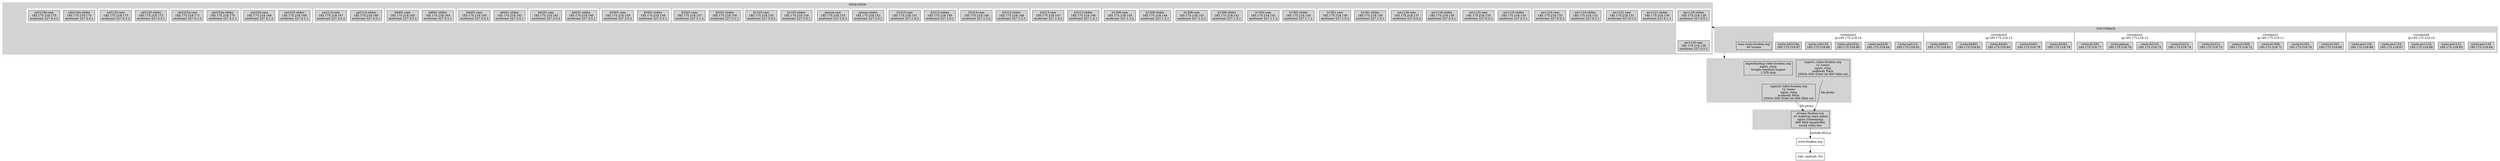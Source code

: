 digraph G {
	concentrate=true;
	compound=true;
	
	node [shape=box];

	subgraph fosdem_network {
		subgraph cluster_rooms {
			style=filled;
			color=lightgrey;
			node [style=filled];
			//parts
			subgraph cluster_aw1120 {
				color=white;
				aw1120slides[label="aw1120-slides\n185.175.218.128\nmulticast 227.0.0.1"];
				aw1120cam[label="aw1120-cam\n185.175.218.129\nmulticast 227.0.0.2"];
			}
			subgraph cluster_aw1121 {
				color=white;
				aw1121slides[label="aw1121-slides\n185.175.218.130\nmulticast 227.0.1.1"];
				aw1121cam[label="aw1121-cam\n185.175.218.131\nmulticast 227.0.1.2"];
			}
			subgraph cluster_aw1124 {
				color=white;
				aw1124slides[label="aw1124-slides\n185.175.218.132\nmulticast 227.0.2.1"];
				aw1124cam[label="aw1124-cam\n185.175.218.133\nmulticast 227.0.2.2"];
			}
			subgraph cluster_aw1125 {
				color=white;
				aw1125slides[label="aw1125-slides\n185.175.218.134\nmulticast 227.0.3.1"];
				aw1125cam[label="aw1125-cam\n185.175.218.135\nmulticast 227.0.3.2"];
			}
			subgraph cluster_aw1126 {
				color=white;
				aw1126slides[label="aw1126-slides\n185.175.218.136\nmulticast 227.0.4.1"];
				aw1126cam[label="aw1126-cam\n185.175.218.137\nmulticast 227.0.4.2"];
			}
			subgraph cluster_h1301{
				color=white;
				h1301slides[label="h1301-slides\n185.175.218.138\nmulticast 227.1.0.1"];
				h1301cam[label="h1301-cam\n185.175.218.139\nmulticast 227.1.0.2"];
			}
			subgraph cluster_h1302 {
				color=white;
				h1302slides[label="h1302-slides\n185.175.218.140\nmulticast 227.1.1.1"];
				h1302cam[label="h1302-cam\n185.175.218.141\nmulticast 227.1.1.2"];
			}
			subgraph cluster_h1308 {
				color=white;
				h1308slides[label="h1308-slides\n185.175.218.142\nmulticast 227.1.2.1"];
				h1080cam[label="h1308-cam\n185.175.218.143\nmulticast 227.1.2.2"];
			}
			subgraph cluster_h1309 {
				color=white;
				h1309slides[label="h1309-slides\n185.175.218.144\nmulticast 227.1.3.1"];
				h1309cam[label="h1309-cam\n185.175.218.145\nmulticast 227.1.3.2"];
			}
			subgraph cluster_h2213 {
				color=white;
				h2213slides[label="h2213-slides\n185.175.218.146\nmulticast 227.1.4.1"];
				h2213cam[label="h2213-cam\n185.175.218.147\nmulticast 227.1.4.2"];
			}
			subgraph cluster_h2214 {
				color=white;
				h2214slides[label="h2214-slides\n185.175.218.148\nmulticast 227.1.5.1"];
				h2214cam[label="h2214-cam\n185.175.218.149\nmulticast 227.1.5.2"];
			}
			subgraph cluster_h2215 {
				color=white;
				h2215slides[label="h2215-slides\n185.175.218.150\nmulticast 227.1.6.1"];
				h2215cam[label="h2215-cam\n185.175.218.151\nmulticast 227.1.6.2"];
			}
			subgraph cluster_janson {
				color=white;
				jansonslides[label="janson-slides\n185.175.218.152\nmulticast 227.2.0.1"];
				jansoncam[label="janson-cam\n185.175.218.153\nmulticast 227.2.0.2"];
			}
			subgraph cluster_k1105 {
				color=white;
				k1105slides[label="k1105-slides\n185.175.218.154\nmulticast 227.3.0.1"];
				k1105cam[label="k1105-cam\n185.175.218.155\nmulticast 227.3.0.2"];
			}
			subgraph cluster_k3201 {
				color=white;
				k3201slides[label="k3201-slides\n185.175.218.156\nmulticast 227.3.1.1"];
				k3201cam[label="k3201-cam\n185.175.218.157\nmulticast 227.3.1.2"];
			}
			subgraph cluster_k3401 {
				color=white;
				k3401slides[label="k3401-slides\n185.175.218.158\nmulticast 227.3.2.1"];
				k3401cam[label="k3401-cam\n185.175.218.159\nmulticast 227.3.2.2"];
			}
			subgraph cluster_k4201 {
				color=white;
				k4201slides[label="k4201-slides\n185.175.218.160\nmulticast 227.3.3.1"];
				k4201cam[label="k4201-cam\n185.175.218.161\nmulticast 227.3.3.2"];
			}
			subgraph cluster_k4401 {
				color=white;
				k4401slides[label="k4401-slides\n185.175.218.162\nmulticast 227.3.4.1"];
				k4401cam[label="k4401-cam\n185.175.218.163\nmulticast 227.3.4.2"];
			}
			subgraph cluster_k4601 {
				color=white;
				k4601slides[label="k4601-slides\n185.175.218.164\nmulticast 227.3.5.1"];
				k4601cam[label="k4601-cam\n185.175.218.165\nmulticast 227.3.5.2"];
			}
			subgraph cluster_ua2114 {
				color=white;
				ua2114slides[label="ua2114-slides\n185.175.218.166\nmulticast 227.4.0.1"];
				ua2114cam[label="ua2114-cam\n185.175.218.167\nmulticast 227.4.0.2"];
			}
			subgraph cluster_ua2220 {
				color=white;
				ua2220slides[label="ua2220-slides\n185.175.218.168\nmulticast 227.4.1.1"];
				ua2220cam[label="ua2220-cam\n185.175.218.169\nmulticast 227.4.1.2"];
			}
			subgraph cluster_ub2252a {
				color=white;
				ub2252aslides[label="ub2252a-slides\n185.175.218.170\nmulticast 227.4.2.1"];
				ub2252acam[label="ub2252a-cam\n185.175.218.171\nmulticast 227.4.2.2"];
			}
			subgraph cluster_ud2120 {
				color=white;
				ud2120slides[label="ud2120-slides\n185.175.218.172\nmulticast 227.4.3.1"];
				ud2120cam[label="ud2120-cam\n185.175.218.173\nmulticast 227.4.3.2"];
			}
			subgraph cluster_ud2218a {
				color=white;
				ud2218aslides[label="ud2218a-slides\n185.175.218.174\nmulticast 227.4.4.1"];
				ud2218acam[label="ud2218a-cam\n185.175.218.175\nmulticast 227.4.4.2"];
			}
			label = "INGESTION";
			rooms_invis [style=invisible];
		}

		subgraph cluster_voc {
			style=filled;
			color=lightgrey;
			node [style=filled];
			//parts
			subgraph cluster_voctohost0 {
				color=white;
				label="voctohost0\nip:185.175.218.10";
				voctoaw1120[label="vocto-aw1120\n185.175.218.64"];	
				voctoaw1121[label="vocto-aw1121\n185.175.218.65"];	
				voctoaw1124[label="vocto-aw1124\n185.175.218.66"];	
				voctoaw1125[label="vocto-aw1125\n185.175.218.67"];	
				voctoaw1126[label="vocto-aw1126\n185.175.218.68"];	
			}
			subgraph cluster_voctohost1 {
				color=white;
				label="voctohost1\nip:185.175.218.11";
				voctoh1301[label="vocto-h1301\n185.175.218.69"];	
				voctoh1302[label="vocto-h1302\n185.175.218.70"];	
				voctoh1308[label="vocto-h1308\n185.175.218.71"];	
				voctoh1309[label="vocto-h1309\n185.175.218.72"];	
				voctoh2213[label="vocto-h2213\n185.175.218.73"];	
			}
			subgraph cluster_voctohost2 {
				color=white;
				label="voctohost2\nip:185.175.218.12";
				voctoh2214[label="vocto-h2214\n185.175.218.74"];	
				voctoh2215[label="vocto-h2215\n185.175.218.75"];	
				voctojanson[label="vocto-janson\n185.175.218.76"];	
				voctok1105[label="vocto-k1105\n185.175.218.77"];	
			}
			subgraph cluster_voctohost3 {
				color=white;
				label="voctohost3\nip:185.175.218.13";
				voctok3201[label="vocto-k3201\n185.175.218.78"];
				voctok3401[label="vocto-k3401\n185.175.218.79"];
				voctok4201[label="vocto-k4201\n185.175.218.80"];
				voctok4401[label="vocto-k4401\n185.175.218.81"];
				voctok4601[label="vocto-k4601\n185.175.218.82"];
			}
			subgraph cluster_voctohost4 {
				color=white;
				label="voctohost3\nip:185.175.218.14";
				voctoua2114[label="vocto-ua2114\n185.175.218.83"];
				voctoua2220[label="vocto-ua2220\n185.175.218.84"];
				voctoub2252a[label="vocto-ub2252a\n185.175.218.85"];
				voctoud2120[label="vocto-ud2120\n185.175.218.86"];
				voctoud2218a[label="vocto-ud2218a\n185.175.218.87"];
			}
			voctomon[label="mon.vocto.fosdem.org\n40\"screen"];
			label = "VOCTORACK";
			voc_invis [style=invisible];
		}
		label = "FOSDEM network";
		style=filled;
		color=yellow;
	}


	subgraph cluster_ingest_stream {
		style = filled;
		color = lightgrey;
		node [style=filled];
		ingest_rtmp1 [label="ingest1.video.fosdem.org\n12 rooms\nnginx_rtmp\nscaleway Paris\n250Gb SSD 5Gbit int 800 Mbit ext"];
		ingest_rtmp2 [label="ingest2.video.fosdem.org\n12 rooms\nnginx_rtmp\nscaleway Paris\n250Gb SSD 5Gbit int 800 Mbit ext"];
		ingest_backup [label="ingestbackup.video.fosdem.org\nnginx_rtmp\nGoogle compute engine\n2.5Tb disk"];
		ingest_stream_invis [style=invisible];
	}

	

	subgraph cluster_stream {
		style=filled;
		color=lightgrey;
		node [style=filled];
		stream_vps [label="stream.fosdem.org\n n* scaleway bare metal\nnginx (streaming)\n800 Mbit bandwidth\nround robin dns"];
		cluster_stream_invis [style=invisible];
	}

	www [label="www.fosdem.org"]
	browser [label="web, android, iOs"]

	rooms_invis -> voc_invis [lhead=cluster_voc, ltail=cluster_rooms]
	voc_invis -> ingest_stream_invis [lhead=cluster_ingest_stream, ltail=cluster_voc]
	ingest_rtmp1 -> stream_vps [label="hls-proxy"]
	ingest_rtmp2 -> stream_vps [label="hls-proxy"]
	stream_vps -> www [label="include HLS.js"]
	www -> browser
	{edge[style=invis]
		ingest_rtmp1 -> ingest_rtmp2
		aw1120slides -> aw1120cam
	}
}
